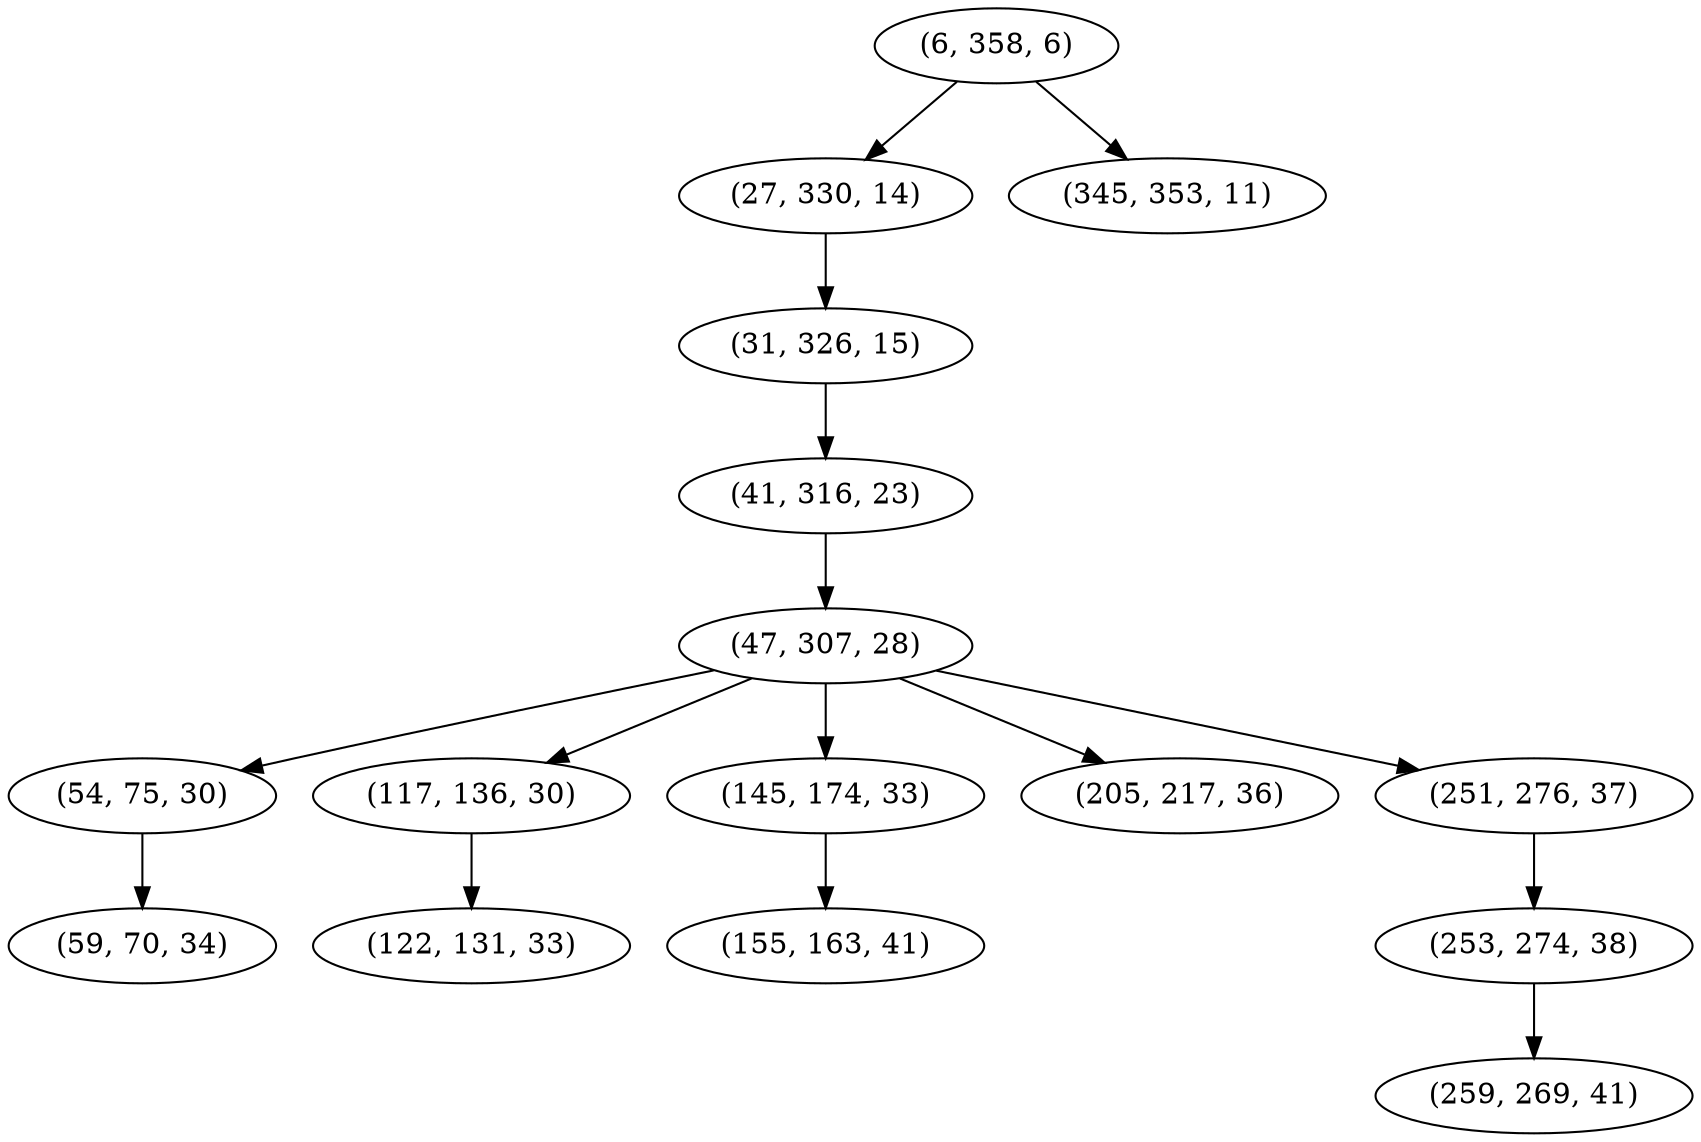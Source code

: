 digraph tree {
    "(6, 358, 6)";
    "(27, 330, 14)";
    "(31, 326, 15)";
    "(41, 316, 23)";
    "(47, 307, 28)";
    "(54, 75, 30)";
    "(59, 70, 34)";
    "(117, 136, 30)";
    "(122, 131, 33)";
    "(145, 174, 33)";
    "(155, 163, 41)";
    "(205, 217, 36)";
    "(251, 276, 37)";
    "(253, 274, 38)";
    "(259, 269, 41)";
    "(345, 353, 11)";
    "(6, 358, 6)" -> "(27, 330, 14)";
    "(6, 358, 6)" -> "(345, 353, 11)";
    "(27, 330, 14)" -> "(31, 326, 15)";
    "(31, 326, 15)" -> "(41, 316, 23)";
    "(41, 316, 23)" -> "(47, 307, 28)";
    "(47, 307, 28)" -> "(54, 75, 30)";
    "(47, 307, 28)" -> "(117, 136, 30)";
    "(47, 307, 28)" -> "(145, 174, 33)";
    "(47, 307, 28)" -> "(205, 217, 36)";
    "(47, 307, 28)" -> "(251, 276, 37)";
    "(54, 75, 30)" -> "(59, 70, 34)";
    "(117, 136, 30)" -> "(122, 131, 33)";
    "(145, 174, 33)" -> "(155, 163, 41)";
    "(251, 276, 37)" -> "(253, 274, 38)";
    "(253, 274, 38)" -> "(259, 269, 41)";
}
